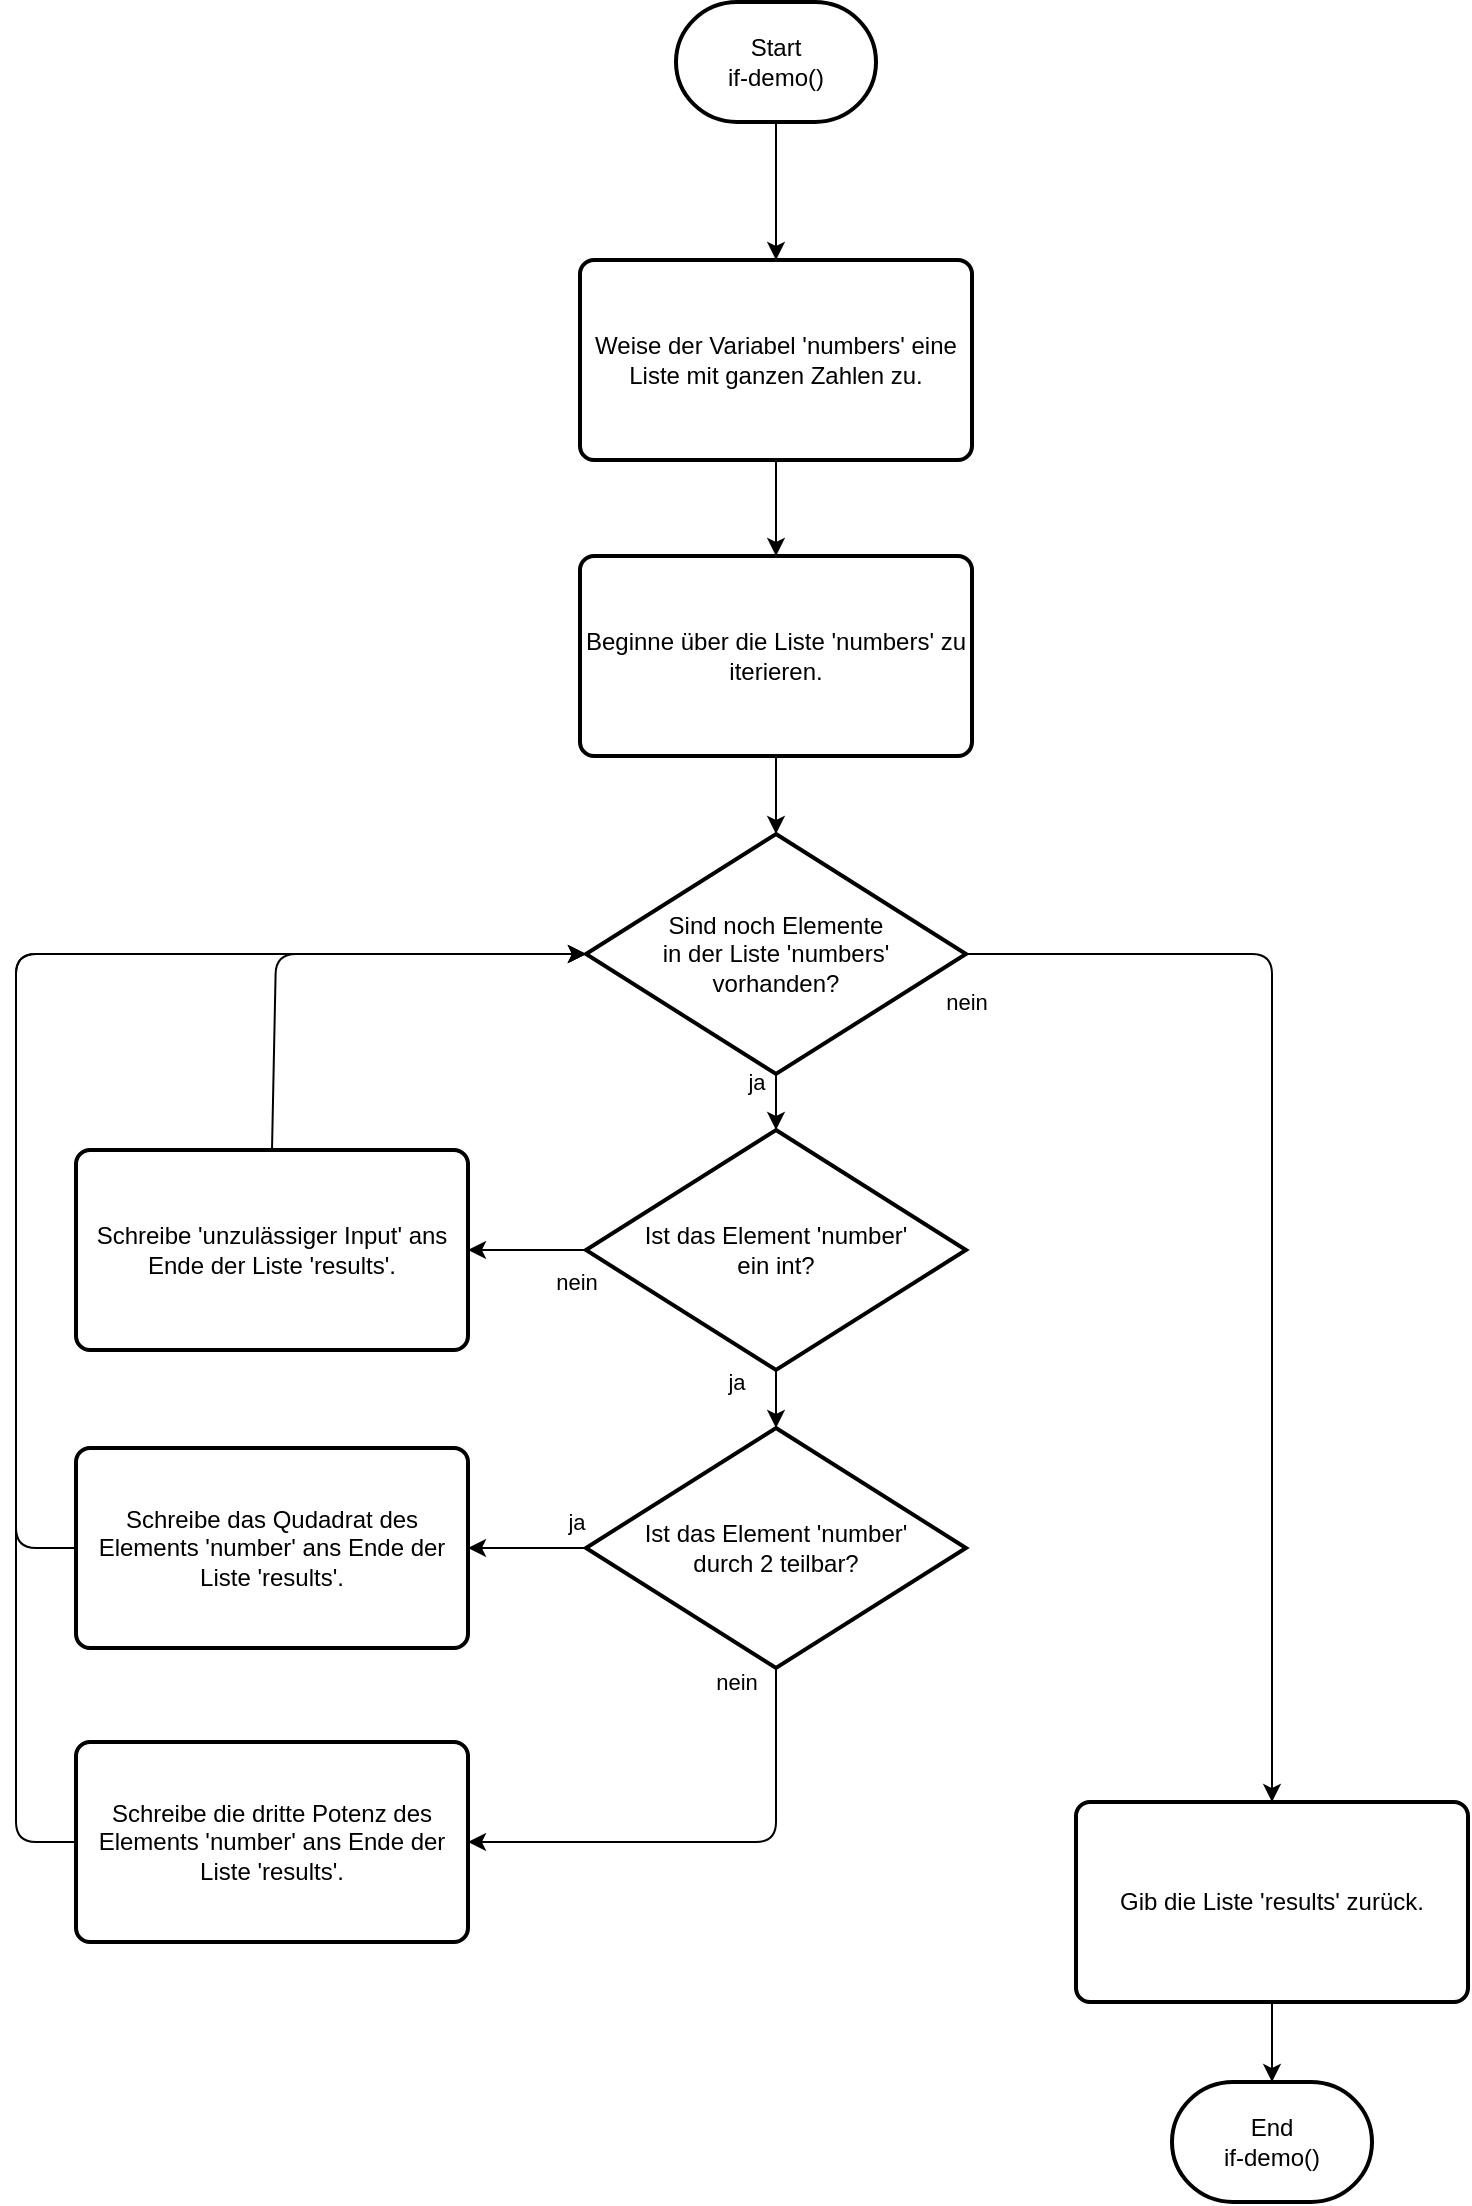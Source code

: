<mxfile>
    <diagram id="b8XqhwwV2DjiMjSiQwqD" name="Page-1">
        <mxGraphModel dx="1066" dy="781" grid="1" gridSize="10" guides="1" tooltips="1" connect="1" arrows="1" fold="1" page="1" pageScale="1" pageWidth="827" pageHeight="1169" math="0" shadow="0">
            <root>
                <mxCell id="0"/>
                <mxCell id="1" parent="0"/>
                <mxCell id="2" value="Start&lt;br&gt;if-demo()" style="strokeWidth=2;html=1;shape=mxgraph.flowchart.terminator;whiteSpace=wrap;" vertex="1" parent="1">
                    <mxGeometry x="350" y="50" width="100" height="60" as="geometry"/>
                </mxCell>
                <mxCell id="3" value="Weise der Variabel 'numbers' eine Liste mit ganzen Zahlen zu." style="rounded=1;whiteSpace=wrap;html=1;absoluteArcSize=1;arcSize=14;strokeWidth=2;" vertex="1" parent="1">
                    <mxGeometry x="302" y="179" width="196" height="100" as="geometry"/>
                </mxCell>
                <mxCell id="4" value="Beginne über die Liste 'numbers' zu iterieren." style="rounded=1;whiteSpace=wrap;html=1;absoluteArcSize=1;arcSize=14;strokeWidth=2;" vertex="1" parent="1">
                    <mxGeometry x="302" y="327" width="196" height="100" as="geometry"/>
                </mxCell>
                <mxCell id="5" value="Sind noch Elemente&lt;br&gt;in der Liste 'numbers'&lt;br&gt;vorhanden?" style="strokeWidth=2;html=1;shape=mxgraph.flowchart.decision;whiteSpace=wrap;" vertex="1" parent="1">
                    <mxGeometry x="305" y="466" width="190" height="120" as="geometry"/>
                </mxCell>
                <mxCell id="7" value="Ist das Element 'number'&lt;br&gt;ein int?" style="strokeWidth=2;html=1;shape=mxgraph.flowchart.decision;whiteSpace=wrap;" vertex="1" parent="1">
                    <mxGeometry x="305" y="614" width="190" height="120" as="geometry"/>
                </mxCell>
                <mxCell id="8" value="Schreibe 'unzulässiger Input' ans Ende der Liste 'results'." style="rounded=1;whiteSpace=wrap;html=1;absoluteArcSize=1;arcSize=14;strokeWidth=2;" vertex="1" parent="1">
                    <mxGeometry x="50" y="624" width="196" height="100" as="geometry"/>
                </mxCell>
                <mxCell id="9" value="Ist das Element 'number'&lt;br&gt;durch 2 teilbar?" style="strokeWidth=2;html=1;shape=mxgraph.flowchart.decision;whiteSpace=wrap;" vertex="1" parent="1">
                    <mxGeometry x="305" y="763" width="190" height="120" as="geometry"/>
                </mxCell>
                <mxCell id="10" value="Schreibe das Qudadrat des Elements 'number' ans Ende der Liste 'results'." style="rounded=1;whiteSpace=wrap;html=1;absoluteArcSize=1;arcSize=14;strokeWidth=2;" vertex="1" parent="1">
                    <mxGeometry x="50" y="773" width="196" height="100" as="geometry"/>
                </mxCell>
                <mxCell id="11" value="Schreibe die dritte Potenz des Elements 'number' ans Ende der Liste 'results'." style="rounded=1;whiteSpace=wrap;html=1;absoluteArcSize=1;arcSize=14;strokeWidth=2;" vertex="1" parent="1">
                    <mxGeometry x="50" y="920" width="196" height="100" as="geometry"/>
                </mxCell>
                <mxCell id="12" value="Gib die Liste 'results' zurück." style="rounded=1;whiteSpace=wrap;html=1;absoluteArcSize=1;arcSize=14;strokeWidth=2;" vertex="1" parent="1">
                    <mxGeometry x="550" y="950" width="196" height="100" as="geometry"/>
                </mxCell>
                <mxCell id="13" value="End&lt;br&gt;if-demo()" style="strokeWidth=2;html=1;shape=mxgraph.flowchart.terminator;whiteSpace=wrap;" vertex="1" parent="1">
                    <mxGeometry x="598" y="1090" width="100" height="60" as="geometry"/>
                </mxCell>
                <mxCell id="14" value="" style="endArrow=classic;html=1;exitX=0.5;exitY=1;exitDx=0;exitDy=0;exitPerimeter=0;entryX=0.5;entryY=0;entryDx=0;entryDy=0;" edge="1" parent="1" source="2" target="3">
                    <mxGeometry width="50" height="50" relative="1" as="geometry">
                        <mxPoint x="610" y="400" as="sourcePoint"/>
                        <mxPoint x="400" y="190" as="targetPoint"/>
                    </mxGeometry>
                </mxCell>
                <mxCell id="15" value="" style="endArrow=classic;html=1;exitX=0.5;exitY=1;exitDx=0;exitDy=0;entryX=0.5;entryY=0;entryDx=0;entryDy=0;" edge="1" parent="1" source="3" target="4">
                    <mxGeometry width="50" height="50" relative="1" as="geometry">
                        <mxPoint x="440" y="330" as="sourcePoint"/>
                        <mxPoint x="490" y="280" as="targetPoint"/>
                    </mxGeometry>
                </mxCell>
                <mxCell id="16" value="" style="endArrow=classic;html=1;exitX=0.5;exitY=1;exitDx=0;exitDy=0;entryX=0.5;entryY=0;entryDx=0;entryDy=0;entryPerimeter=0;" edge="1" parent="1" source="4" target="5">
                    <mxGeometry width="50" height="50" relative="1" as="geometry">
                        <mxPoint x="440" y="510" as="sourcePoint"/>
                        <mxPoint x="490" y="460" as="targetPoint"/>
                    </mxGeometry>
                </mxCell>
                <mxCell id="17" value="ja" style="endArrow=classic;html=1;exitX=0.5;exitY=1;exitDx=0;exitDy=0;exitPerimeter=0;entryX=0.5;entryY=0;entryDx=0;entryDy=0;entryPerimeter=0;" edge="1" parent="1" source="5" target="7">
                    <mxGeometry x="-0.714" y="-10" width="50" height="50" relative="1" as="geometry">
                        <mxPoint x="440" y="650" as="sourcePoint"/>
                        <mxPoint x="490" y="600" as="targetPoint"/>
                        <mxPoint as="offset"/>
                    </mxGeometry>
                </mxCell>
                <mxCell id="18" value="nein" style="endArrow=classic;html=1;exitX=0;exitY=0.5;exitDx=0;exitDy=0;exitPerimeter=0;entryX=1;entryY=0.5;entryDx=0;entryDy=0;" edge="1" parent="1" source="7" target="8">
                    <mxGeometry x="-0.831" y="16" width="50" height="50" relative="1" as="geometry">
                        <mxPoint x="440" y="650" as="sourcePoint"/>
                        <mxPoint x="490" y="600" as="targetPoint"/>
                        <mxPoint as="offset"/>
                    </mxGeometry>
                </mxCell>
                <mxCell id="19" value="ja" style="endArrow=classic;html=1;exitX=0.5;exitY=1;exitDx=0;exitDy=0;exitPerimeter=0;entryX=0.5;entryY=0;entryDx=0;entryDy=0;entryPerimeter=0;" edge="1" parent="1" source="7" target="9">
                    <mxGeometry x="-0.586" y="-20" width="50" height="50" relative="1" as="geometry">
                        <mxPoint x="440" y="650" as="sourcePoint"/>
                        <mxPoint x="490" y="600" as="targetPoint"/>
                        <mxPoint as="offset"/>
                    </mxGeometry>
                </mxCell>
                <mxCell id="20" value="ja" style="endArrow=classic;html=1;exitX=0;exitY=0.5;exitDx=0;exitDy=0;exitPerimeter=0;entryX=1;entryY=0.5;entryDx=0;entryDy=0;" edge="1" parent="1" source="9" target="10">
                    <mxGeometry x="-0.831" y="-13" width="50" height="50" relative="1" as="geometry">
                        <mxPoint x="440" y="840" as="sourcePoint"/>
                        <mxPoint x="490" y="790" as="targetPoint"/>
                        <mxPoint as="offset"/>
                    </mxGeometry>
                </mxCell>
                <mxCell id="22" value="" style="endArrow=classic;html=1;exitX=0.5;exitY=1;exitDx=0;exitDy=0;entryX=0.5;entryY=0;entryDx=0;entryDy=0;entryPerimeter=0;" edge="1" parent="1" source="12" target="13">
                    <mxGeometry width="50" height="50" relative="1" as="geometry">
                        <mxPoint x="618" y="760" as="sourcePoint"/>
                        <mxPoint x="668" y="710" as="targetPoint"/>
                    </mxGeometry>
                </mxCell>
                <mxCell id="24" value="" style="endArrow=classic;html=1;exitX=0;exitY=0.5;exitDx=0;exitDy=0;entryX=0;entryY=0.5;entryDx=0;entryDy=0;entryPerimeter=0;" edge="1" parent="1" source="10" target="5">
                    <mxGeometry width="50" height="50" relative="1" as="geometry">
                        <mxPoint x="370" y="760" as="sourcePoint"/>
                        <mxPoint x="420" y="710" as="targetPoint"/>
                        <Array as="points">
                            <mxPoint x="20" y="823"/>
                            <mxPoint x="20" y="526"/>
                        </Array>
                    </mxGeometry>
                </mxCell>
                <mxCell id="25" value="" style="endArrow=classic;html=1;exitX=0.5;exitY=0;exitDx=0;exitDy=0;entryX=0;entryY=0.5;entryDx=0;entryDy=0;entryPerimeter=0;" edge="1" parent="1" source="8" target="5">
                    <mxGeometry width="50" height="50" relative="1" as="geometry">
                        <mxPoint x="370" y="760" as="sourcePoint"/>
                        <mxPoint x="420" y="710" as="targetPoint"/>
                        <Array as="points">
                            <mxPoint x="150" y="526"/>
                        </Array>
                    </mxGeometry>
                </mxCell>
                <mxCell id="26" value="" style="endArrow=classic;html=1;exitX=0;exitY=0.5;exitDx=0;exitDy=0;entryX=0;entryY=0.5;entryDx=0;entryDy=0;entryPerimeter=0;" edge="1" parent="1" source="11" target="5">
                    <mxGeometry width="50" height="50" relative="1" as="geometry">
                        <mxPoint x="370" y="760" as="sourcePoint"/>
                        <mxPoint x="420" y="710" as="targetPoint"/>
                        <Array as="points">
                            <mxPoint x="20" y="970"/>
                            <mxPoint x="20" y="526"/>
                        </Array>
                    </mxGeometry>
                </mxCell>
                <mxCell id="27" value="nein" style="endArrow=classic;html=1;exitX=0.5;exitY=1;exitDx=0;exitDy=0;exitPerimeter=0;entryX=1;entryY=0.5;entryDx=0;entryDy=0;" edge="1" parent="1" source="9" target="11">
                    <mxGeometry x="-0.942" y="-20" width="50" height="50" relative="1" as="geometry">
                        <mxPoint x="370" y="850" as="sourcePoint"/>
                        <mxPoint x="420" y="800" as="targetPoint"/>
                        <Array as="points">
                            <mxPoint x="400" y="970"/>
                        </Array>
                        <mxPoint as="offset"/>
                    </mxGeometry>
                </mxCell>
                <mxCell id="28" value="nein" style="endArrow=classic;html=1;exitX=1;exitY=0.5;exitDx=0;exitDy=0;exitPerimeter=0;entryX=0.5;entryY=0;entryDx=0;entryDy=0;" edge="1" parent="1" source="5" target="12">
                    <mxGeometry x="-1" y="-24" width="50" height="50" relative="1" as="geometry">
                        <mxPoint x="370" y="850" as="sourcePoint"/>
                        <mxPoint x="420" y="800" as="targetPoint"/>
                        <Array as="points">
                            <mxPoint x="648" y="526"/>
                        </Array>
                        <mxPoint as="offset"/>
                    </mxGeometry>
                </mxCell>
            </root>
        </mxGraphModel>
    </diagram>
</mxfile>